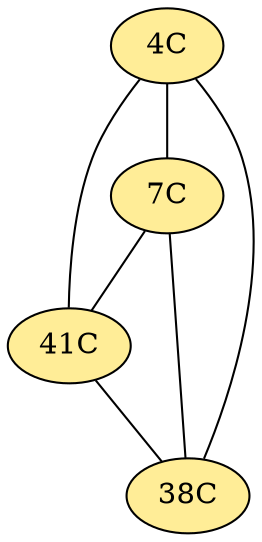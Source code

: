 // The Round Table
graph {
	"4C" [fillcolor="#FFED97" style=radial]
	"41C" [fillcolor="#FFED97" style=radial]
	"4C" -- "41C" [penwidth=1]
	"4C" [fillcolor="#FFED97" style=radial]
	"7C" [fillcolor="#FFED97" style=radial]
	"4C" -- "7C" [penwidth=1]
	"4C" [fillcolor="#FFED97" style=radial]
	"38C" [fillcolor="#FFED97" style=radial]
	"4C" -- "38C" [penwidth=1]
	"7C" [fillcolor="#FFED97" style=radial]
	"41C" [fillcolor="#FFED97" style=radial]
	"7C" -- "41C" [penwidth=1]
	"7C" [fillcolor="#FFED97" style=radial]
	"38C" [fillcolor="#FFED97" style=radial]
	"7C" -- "38C" [penwidth=1]
	"41C" [fillcolor="#FFED97" style=radial]
	"38C" [fillcolor="#FFED97" style=radial]
	"41C" -- "38C" [penwidth=1]
}
